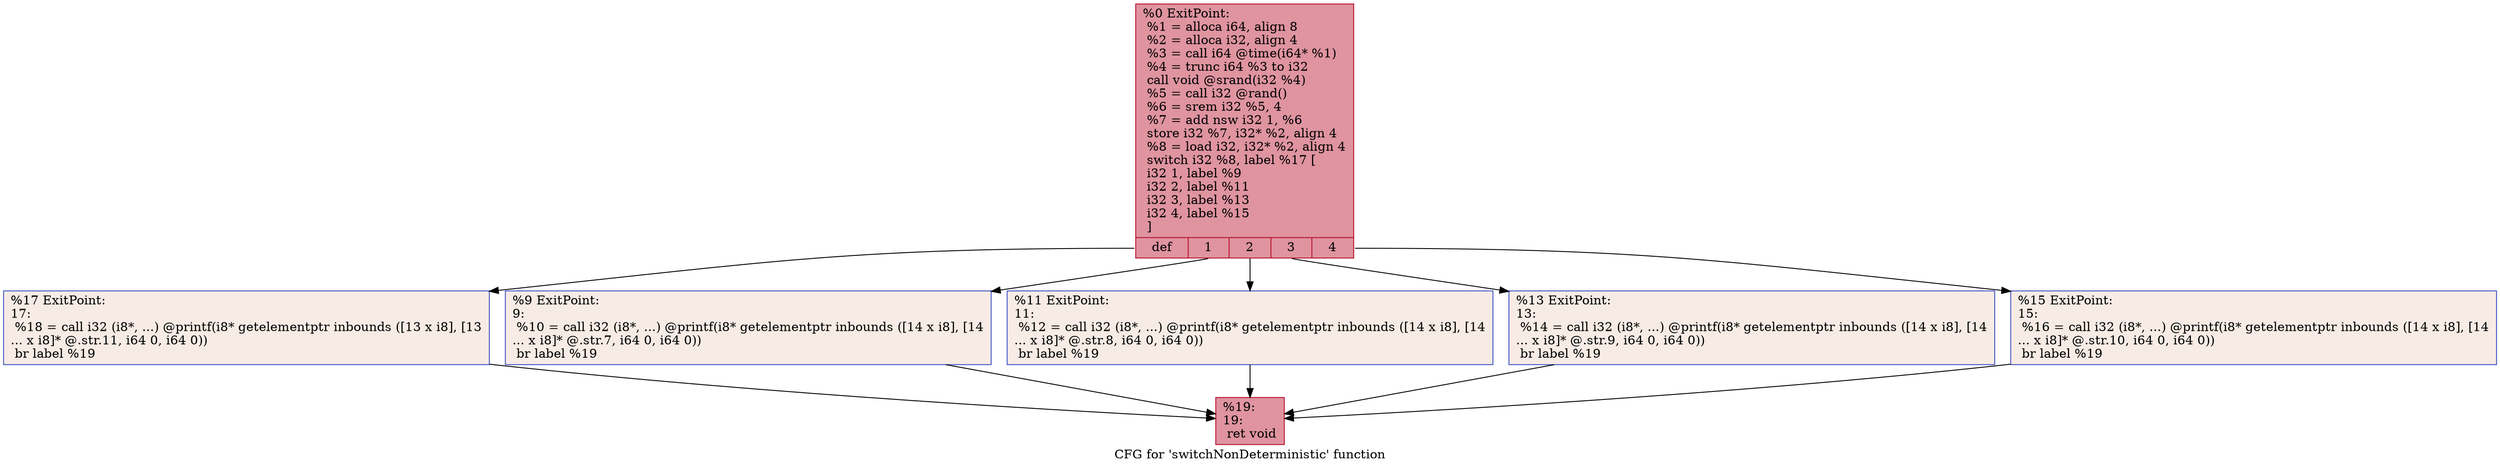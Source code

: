 digraph "CFG for 'switchNonDeterministic' function" {
	label="CFG for 'switchNonDeterministic' function";

	Node0x5638be057e90 [shape=record,color="#b70d28ff", style=filled, fillcolor="#b70d2870",label="{%0 ExitPoint:\l  %1 = alloca i64, align 8\l  %2 = alloca i32, align 4\l  %3 = call i64 @time(i64* %1)\l  %4 = trunc i64 %3 to i32\l  call void @srand(i32 %4)\l  %5 = call i32 @rand()\l  %6 = srem i32 %5, 4\l  %7 = add nsw i32 1, %6\l  store i32 %7, i32* %2, align 4\l  %8 = load i32, i32* %2, align 4\l  switch i32 %8, label %17 [\l    i32 1, label %9\l    i32 2, label %11\l    i32 3, label %13\l    i32 4, label %15\l  ]\l|{<s0>def|<s1>1|<s2>2|<s3>3|<s4>4}}"];
	Node0x5638be057e90:s0 -> Node0x5638be058220;
	Node0x5638be057e90:s1 -> Node0x5638be058970;
	Node0x5638be057e90:s2 -> Node0x5638be0589c0;
	Node0x5638be057e90:s3 -> Node0x5638be058a10;
	Node0x5638be057e90:s4 -> Node0x5638be058a60;
	Node0x5638be058970 [shape=record,color="#3d50c3ff", style=filled, fillcolor="#ecd3c570",label="{%9 ExitPoint:\l9:                                                \l  %10 = call i32 (i8*, ...) @printf(i8* getelementptr inbounds ([14 x i8], [14\l... x i8]* @.str.7, i64 0, i64 0))\l  br label %19\l}"];
	Node0x5638be058970 -> Node0x5638be058d20;
	Node0x5638be0589c0 [shape=record,color="#3d50c3ff", style=filled, fillcolor="#ecd3c570",label="{%11 ExitPoint:\l11:                                               \l  %12 = call i32 (i8*, ...) @printf(i8* getelementptr inbounds ([14 x i8], [14\l... x i8]* @.str.8, i64 0, i64 0))\l  br label %19\l}"];
	Node0x5638be0589c0 -> Node0x5638be058d20;
	Node0x5638be058a10 [shape=record,color="#3d50c3ff", style=filled, fillcolor="#ecd3c570",label="{%13 ExitPoint:\l13:                                               \l  %14 = call i32 (i8*, ...) @printf(i8* getelementptr inbounds ([14 x i8], [14\l... x i8]* @.str.9, i64 0, i64 0))\l  br label %19\l}"];
	Node0x5638be058a10 -> Node0x5638be058d20;
	Node0x5638be058a60 [shape=record,color="#3d50c3ff", style=filled, fillcolor="#ecd3c570",label="{%15 ExitPoint:\l15:                                               \l  %16 = call i32 (i8*, ...) @printf(i8* getelementptr inbounds ([14 x i8], [14\l... x i8]* @.str.10, i64 0, i64 0))\l  br label %19\l}"];
	Node0x5638be058a60 -> Node0x5638be058d20;
	Node0x5638be058220 [shape=record,color="#3d50c3ff", style=filled, fillcolor="#ecd3c570",label="{%17 ExitPoint:\l17:                                               \l  %18 = call i32 (i8*, ...) @printf(i8* getelementptr inbounds ([13 x i8], [13\l... x i8]* @.str.11, i64 0, i64 0))\l  br label %19\l}"];
	Node0x5638be058220 -> Node0x5638be058d20;
	Node0x5638be058d20 [shape=record,color="#b70d28ff", style=filled, fillcolor="#b70d2870",label="{%19:\l19:                                               \l  ret void\l}"];
}
